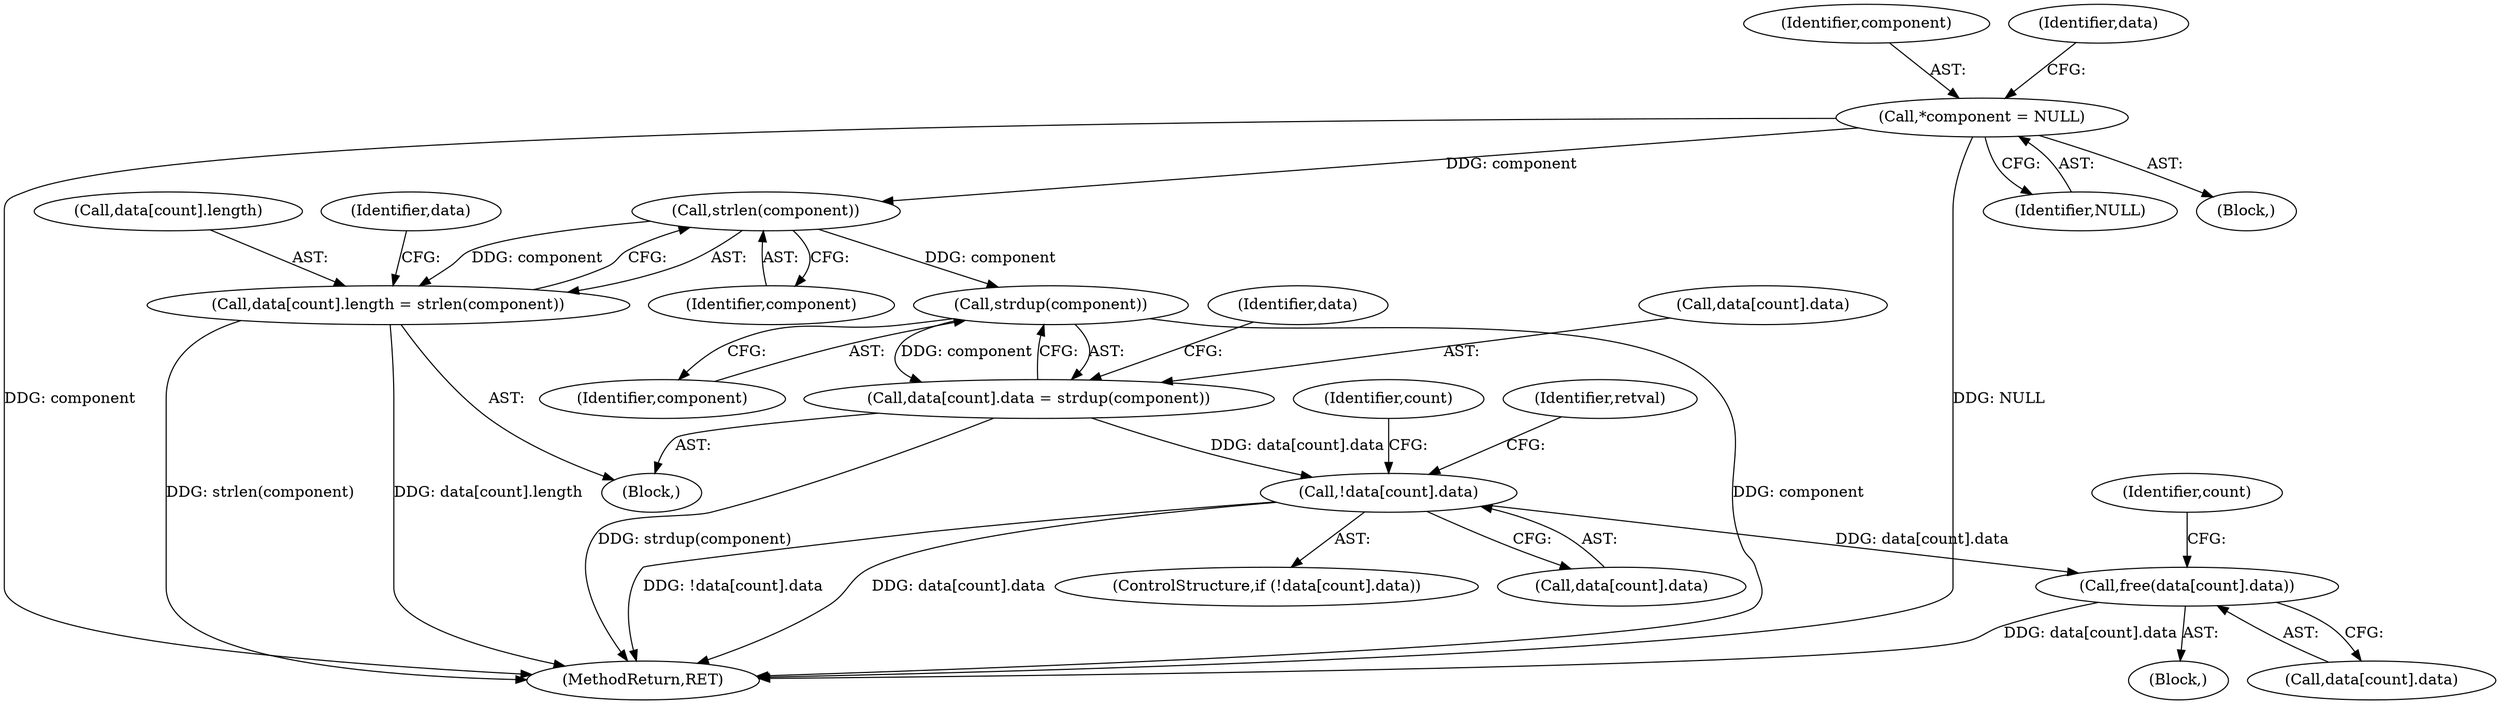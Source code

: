 digraph "0_krb5_f0c094a1b745d91ef2f9a4eae2149aac026a5789@API" {
"1000200" [label="(Call,strlen(component))"];
"1000131" [label="(Call,*component = NULL)"];
"1000194" [label="(Call,data[count].length = strlen(component))"];
"1000208" [label="(Call,strdup(component))"];
"1000202" [label="(Call,data[count].data = strdup(component))"];
"1000211" [label="(Call,!data[count].data)"];
"1000269" [label="(Call,free(data[count].data))"];
"1000193" [label="(Block,)"];
"1000212" [label="(Call,data[count].data)"];
"1000203" [label="(Call,data[count].data)"];
"1000281" [label="(MethodReturn,RET)"];
"1000208" [label="(Call,strdup(component))"];
"1000194" [label="(Call,data[count].length = strlen(component))"];
"1000195" [label="(Call,data[count].length)"];
"1000270" [label="(Call,data[count].data)"];
"1000222" [label="(Identifier,count)"];
"1000210" [label="(ControlStructure,if (!data[count].data))"];
"1000133" [label="(Identifier,NULL)"];
"1000219" [label="(Identifier,retval)"];
"1000200" [label="(Call,strlen(component))"];
"1000131" [label="(Call,*component = NULL)"];
"1000202" [label="(Call,data[count].data = strdup(component))"];
"1000132" [label="(Identifier,component)"];
"1000269" [label="(Call,free(data[count].data))"];
"1000268" [label="(Block,)"];
"1000109" [label="(Block,)"];
"1000205" [label="(Identifier,data)"];
"1000211" [label="(Call,!data[count].data)"];
"1000214" [label="(Identifier,data)"];
"1000209" [label="(Identifier,component)"];
"1000201" [label="(Identifier,component)"];
"1000135" [label="(Identifier,data)"];
"1000266" [label="(Identifier,count)"];
"1000200" -> "1000194"  [label="AST: "];
"1000200" -> "1000201"  [label="CFG: "];
"1000201" -> "1000200"  [label="AST: "];
"1000194" -> "1000200"  [label="CFG: "];
"1000200" -> "1000194"  [label="DDG: component"];
"1000131" -> "1000200"  [label="DDG: component"];
"1000200" -> "1000208"  [label="DDG: component"];
"1000131" -> "1000109"  [label="AST: "];
"1000131" -> "1000133"  [label="CFG: "];
"1000132" -> "1000131"  [label="AST: "];
"1000133" -> "1000131"  [label="AST: "];
"1000135" -> "1000131"  [label="CFG: "];
"1000131" -> "1000281"  [label="DDG: component"];
"1000131" -> "1000281"  [label="DDG: NULL"];
"1000194" -> "1000193"  [label="AST: "];
"1000195" -> "1000194"  [label="AST: "];
"1000205" -> "1000194"  [label="CFG: "];
"1000194" -> "1000281"  [label="DDG: strlen(component)"];
"1000194" -> "1000281"  [label="DDG: data[count].length"];
"1000208" -> "1000202"  [label="AST: "];
"1000208" -> "1000209"  [label="CFG: "];
"1000209" -> "1000208"  [label="AST: "];
"1000202" -> "1000208"  [label="CFG: "];
"1000208" -> "1000281"  [label="DDG: component"];
"1000208" -> "1000202"  [label="DDG: component"];
"1000202" -> "1000193"  [label="AST: "];
"1000203" -> "1000202"  [label="AST: "];
"1000214" -> "1000202"  [label="CFG: "];
"1000202" -> "1000281"  [label="DDG: strdup(component)"];
"1000202" -> "1000211"  [label="DDG: data[count].data"];
"1000211" -> "1000210"  [label="AST: "];
"1000211" -> "1000212"  [label="CFG: "];
"1000212" -> "1000211"  [label="AST: "];
"1000219" -> "1000211"  [label="CFG: "];
"1000222" -> "1000211"  [label="CFG: "];
"1000211" -> "1000281"  [label="DDG: data[count].data"];
"1000211" -> "1000281"  [label="DDG: !data[count].data"];
"1000211" -> "1000269"  [label="DDG: data[count].data"];
"1000269" -> "1000268"  [label="AST: "];
"1000269" -> "1000270"  [label="CFG: "];
"1000270" -> "1000269"  [label="AST: "];
"1000266" -> "1000269"  [label="CFG: "];
"1000269" -> "1000281"  [label="DDG: data[count].data"];
}
